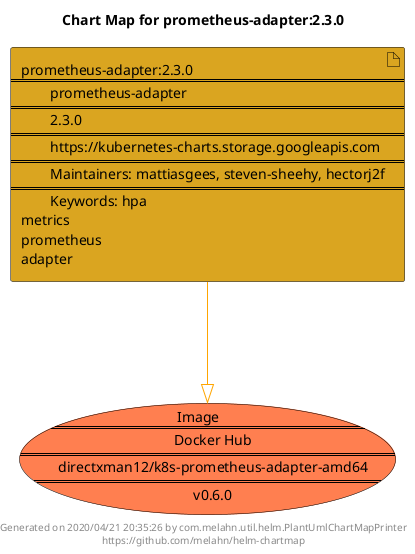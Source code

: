 @startuml
skinparam linetype ortho
skinparam backgroundColor white
skinparam usecaseBorderColor black
skinparam usecaseArrowColor LightSlateGray
skinparam artifactBorderColor black
skinparam artifactArrowColor LightSlateGray

title Chart Map for prometheus-adapter:2.3.0

'There is one referenced Helm Chart
artifact "prometheus-adapter:2.3.0\n====\n\tprometheus-adapter\n====\n\t2.3.0\n====\n\thttps://kubernetes-charts.storage.googleapis.com\n====\n\tMaintainers: mattiasgees, steven-sheehy, hectorj2f\n====\n\tKeywords: hpa\nmetrics\nprometheus\nadapter" as prometheus_adapter_2_3_0 #GoldenRod

'There is one referenced Docker Image
usecase "Image\n====\n\tDocker Hub\n====\n\tdirectxman12/k8s-prometheus-adapter-amd64\n====\n\tv0.6.0" as directxman12_k8s_prometheus_adapter_amd64_v0_6_0 #Coral

'Chart Dependencies
prometheus_adapter_2_3_0--[#orange]-|>directxman12_k8s_prometheus_adapter_amd64_v0_6_0

center footer Generated on 2020/04/21 20:35:26 by com.melahn.util.helm.PlantUmlChartMapPrinter\nhttps://github.com/melahn/helm-chartmap
@enduml
